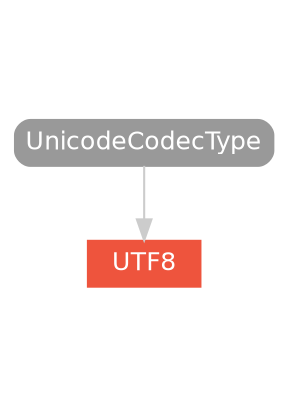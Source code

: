 strict digraph "UTF8 - Type Hierarchy - SwiftDoc.org" {
    pad="0.1,0.8"
    node [shape=box, style="filled,rounded", color="#999999", fillcolor="#999999", fontcolor=white, fontname=Helvetica, fontnames="Helvetica,sansserif", fontsize=12, margin="0.07,0.05", height="0.3"]
    edge [color="#cccccc"]
    "UTF8" [URL="/type/UTF8/", style="filled", fillcolor="#ee543d", color="#ee543d"]
    "UnicodeCodecType" [URL="/protocol/UnicodeCodecType/"]    "UnicodeCodecType" -> "UTF8"
    subgraph Types {
        rank = max; "UTF8";
    }
}